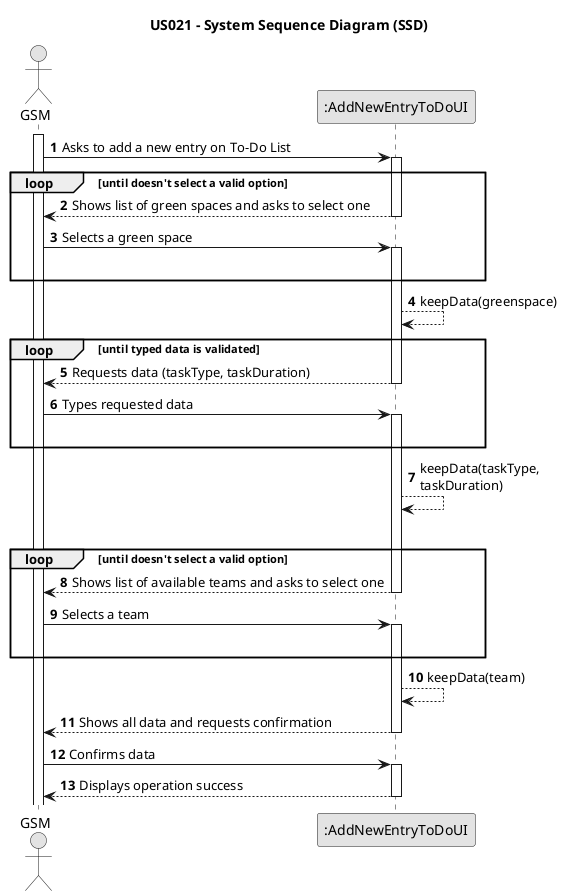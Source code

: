 @startuml
skinparam monochrome true
skinparam packageStyle rectangle
skinparam shadowing false

title US021 - System Sequence Diagram (SSD)

autonumber

actor "GSM" as GSM
participant ":AddNewEntryToDoUI" as UI

activate GSM

    GSM -> UI : Asks to add a new entry on To-Do List
    activate UI
    loop until doesn't select a valid option
                    UI --> GSM : Shows list of green spaces and asks to select one
                deactivate UI

                GSM -> UI : Selects a green space

                activate UI
                |||
                end

            UI --> UI : keepData(greenspace)


    loop until typed data is validated

        UI --> GSM : Requests data (taskType, taskDuration)
    deactivate UI

    GSM -> UI : Types requested data

    activate UI
    |||

    end

        UI --> UI : keepData(taskType,\ntaskDuration)
        |||

                loop until doesn't select a valid option
                            UI --> GSM : Shows list of available teams and asks to select one
                        deactivate UI

                        GSM -> UI : Selects a team

                        activate UI
                        |||
                        end

                        UI --> UI : keepData(team)
                UI --> GSM : Shows all data and requests confirmation
deactivate UI
    GSM -> UI : Confirms data

    activate UI

        UI --> GSM : Displays operation success
    deactivate UI

@enduml
